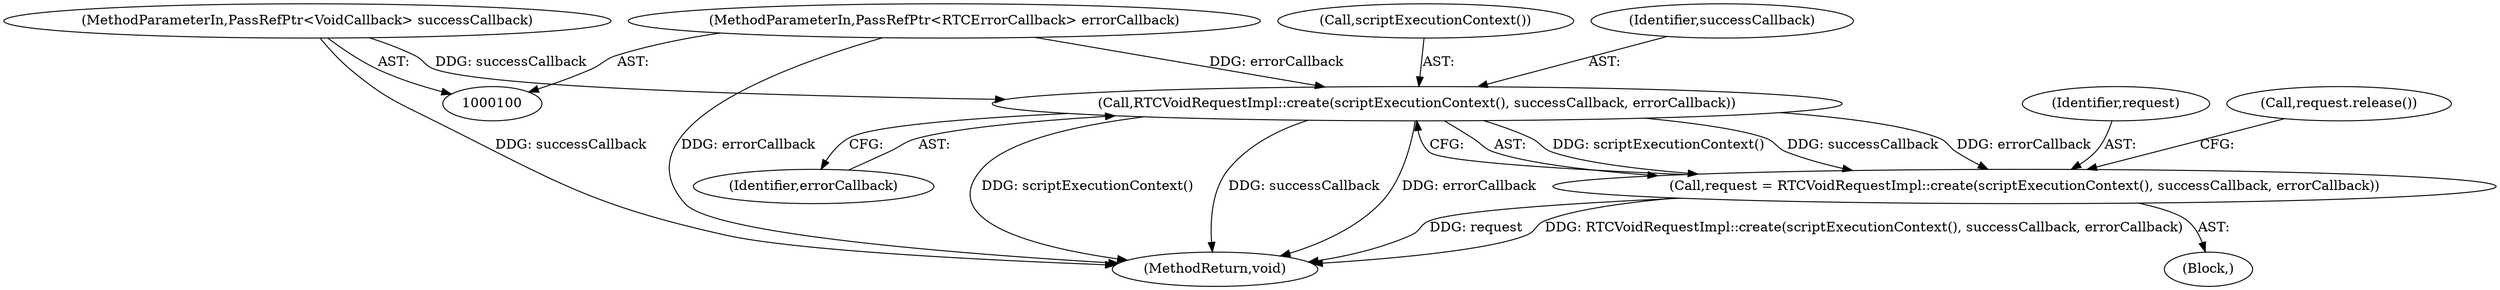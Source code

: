 digraph "1_Chrome_ab5e55ff333def909d025ac45da9ffa0d88a63f2_3@API" {
"1000134" [label="(Call,RTCVoidRequestImpl::create(scriptExecutionContext(), successCallback, errorCallback))"];
"1000102" [label="(MethodParameterIn,PassRefPtr<VoidCallback> successCallback)"];
"1000103" [label="(MethodParameterIn,PassRefPtr<RTCErrorCallback> errorCallback)"];
"1000132" [label="(Call,request = RTCVoidRequestImpl::create(scriptExecutionContext(), successCallback, errorCallback))"];
"1000102" [label="(MethodParameterIn,PassRefPtr<VoidCallback> successCallback)"];
"1000133" [label="(Identifier,request)"];
"1000132" [label="(Call,request = RTCVoidRequestImpl::create(scriptExecutionContext(), successCallback, errorCallback))"];
"1000135" [label="(Call,scriptExecutionContext())"];
"1000103" [label="(MethodParameterIn,PassRefPtr<RTCErrorCallback> errorCallback)"];
"1000137" [label="(Identifier,errorCallback)"];
"1000105" [label="(Block,)"];
"1000139" [label="(Call,request.release())"];
"1000141" [label="(MethodReturn,void)"];
"1000134" [label="(Call,RTCVoidRequestImpl::create(scriptExecutionContext(), successCallback, errorCallback))"];
"1000136" [label="(Identifier,successCallback)"];
"1000134" -> "1000132"  [label="AST: "];
"1000134" -> "1000137"  [label="CFG: "];
"1000135" -> "1000134"  [label="AST: "];
"1000136" -> "1000134"  [label="AST: "];
"1000137" -> "1000134"  [label="AST: "];
"1000132" -> "1000134"  [label="CFG: "];
"1000134" -> "1000141"  [label="DDG: scriptExecutionContext()"];
"1000134" -> "1000141"  [label="DDG: successCallback"];
"1000134" -> "1000141"  [label="DDG: errorCallback"];
"1000134" -> "1000132"  [label="DDG: scriptExecutionContext()"];
"1000134" -> "1000132"  [label="DDG: successCallback"];
"1000134" -> "1000132"  [label="DDG: errorCallback"];
"1000102" -> "1000134"  [label="DDG: successCallback"];
"1000103" -> "1000134"  [label="DDG: errorCallback"];
"1000102" -> "1000100"  [label="AST: "];
"1000102" -> "1000141"  [label="DDG: successCallback"];
"1000103" -> "1000100"  [label="AST: "];
"1000103" -> "1000141"  [label="DDG: errorCallback"];
"1000132" -> "1000105"  [label="AST: "];
"1000133" -> "1000132"  [label="AST: "];
"1000139" -> "1000132"  [label="CFG: "];
"1000132" -> "1000141"  [label="DDG: RTCVoidRequestImpl::create(scriptExecutionContext(), successCallback, errorCallback)"];
"1000132" -> "1000141"  [label="DDG: request"];
}
